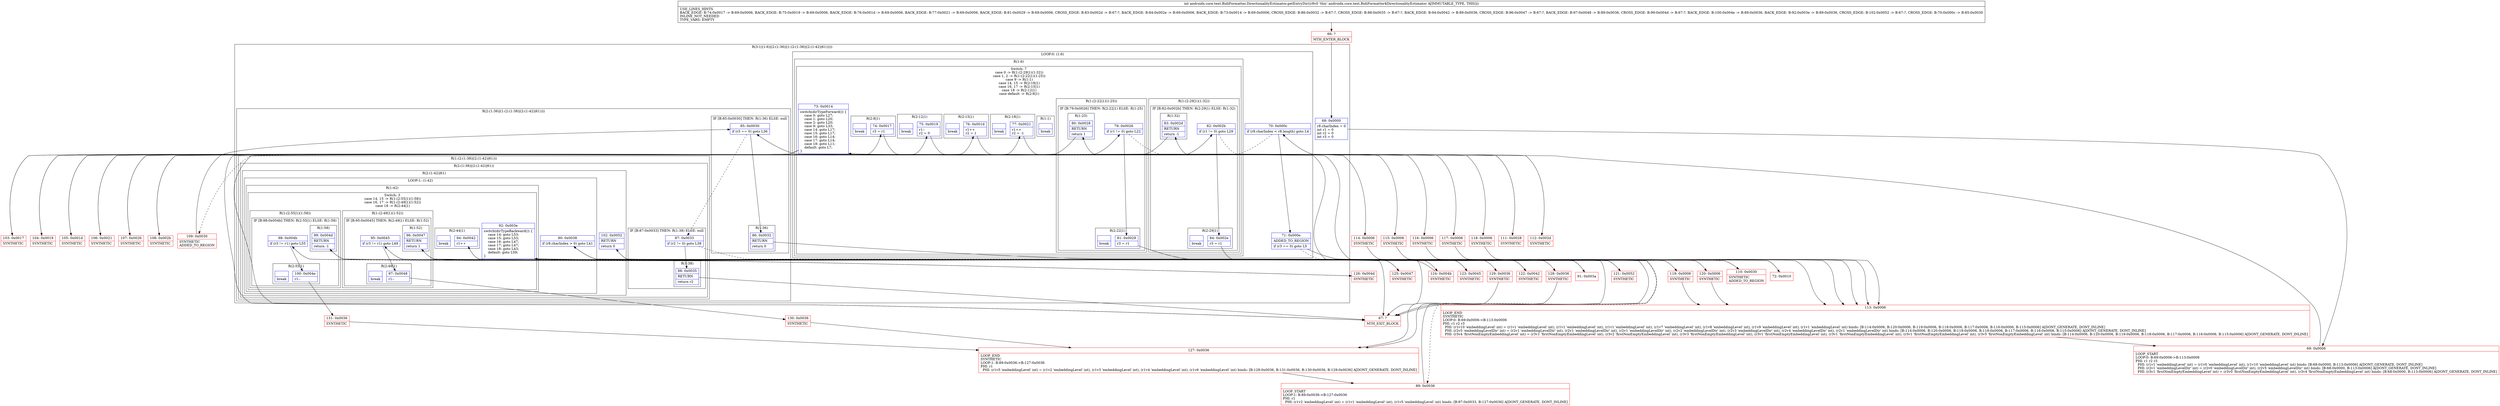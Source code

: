 digraph "CFG forandroidx.core.text.BidiFormatter.DirectionalityEstimator.getEntryDir()I" {
subgraph cluster_Region_1873779235 {
label = "R(3:1|(1:6)|(2:(1:36)|(1:(2:(1:38)|(2:(1:42)|61)))))";
node [shape=record,color=blue];
Node_68 [shape=record,label="{68\:\ 0x0000|r8.charIndex = 0\lint r1 = 0\lint r2 = 0\lint r3 = 0\l}"];
subgraph cluster_LoopRegion_1323594877 {
label = "LOOP:0: (1:6)";
node [shape=record,color=blue];
Node_70 [shape=record,label="{70\:\ 0x000c|if (r8.charIndex \< r8.length) goto L4\l}"];
Node_71 [shape=record,label="{71\:\ 0x000e|ADDED_TO_REGION\l|if (r3 == 0) goto L5\l}"];
subgraph cluster_Region_580735591 {
label = "R(1:6)";
node [shape=record,color=blue];
subgraph cluster_SwitchRegion_1155079298 {
label = "Switch: 7
 case 0 -> R(1:(2:29|1)(1:32))
 case 1, 2 -> R(1:(2:22|1)(1:25))
 case 9 -> R(1:1)
 case 14, 15 -> R(2:18|1)
 case 16, 17 -> R(2:15|1)
 case 18 -> R(2:12|1)
 case default -> R(2:8|1)";
node [shape=record,color=blue];
Node_73 [shape=record,label="{73\:\ 0x0014|switch(dirTypeForward()) \{\l    case 0: goto L27;\l    case 1: goto L20;\l    case 2: goto L20;\l    case 9: goto L33;\l    case 14: goto L17;\l    case 15: goto L17;\l    case 16: goto L14;\l    case 17: goto L14;\l    case 18: goto L11;\l    default: goto L7;\l\}\l}"];
subgraph cluster_Region_1384635208 {
label = "R(1:(2:29|1)(1:32))";
node [shape=record,color=blue];
subgraph cluster_IfRegion_1632561910 {
label = "IF [B:82:0x002b] THEN: R(2:29|1) ELSE: R(1:32)";
node [shape=record,color=blue];
Node_82 [shape=record,label="{82\:\ 0x002b|if (r1 != 0) goto L29\l}"];
subgraph cluster_Region_1134581754 {
label = "R(2:29|1)";
node [shape=record,color=blue];
Node_84 [shape=record,label="{84\:\ 0x002e|r3 = r1\l}"];
Node_InsnContainer_1071414179 [shape=record,label="{|break\l}"];
}
subgraph cluster_Region_1998194773 {
label = "R(1:32)";
node [shape=record,color=blue];
Node_83 [shape=record,label="{83\:\ 0x002d|RETURN\l|return \-1\l}"];
}
}
}
subgraph cluster_Region_2074818360 {
label = "R(1:(2:22|1)(1:25))";
node [shape=record,color=blue];
subgraph cluster_IfRegion_1626245331 {
label = "IF [B:79:0x0026] THEN: R(2:22|1) ELSE: R(1:25)";
node [shape=record,color=blue];
Node_79 [shape=record,label="{79\:\ 0x0026|if (r1 != 0) goto L22\l}"];
subgraph cluster_Region_2095514083 {
label = "R(2:22|1)";
node [shape=record,color=blue];
Node_81 [shape=record,label="{81\:\ 0x0029|r3 = r1\l}"];
Node_InsnContainer_387640990 [shape=record,label="{|break\l}"];
}
subgraph cluster_Region_1262980797 {
label = "R(1:25)";
node [shape=record,color=blue];
Node_80 [shape=record,label="{80\:\ 0x0028|RETURN\l|return 1\l}"];
}
}
}
subgraph cluster_Region_1824030496 {
label = "R(1:1)";
node [shape=record,color=blue];
Node_InsnContainer_1309181816 [shape=record,label="{|break\l}"];
}
subgraph cluster_Region_329657672 {
label = "R(2:18|1)";
node [shape=record,color=blue];
Node_77 [shape=record,label="{77\:\ 0x0021|r1++\lr2 = \-1\l}"];
Node_InsnContainer_245825081 [shape=record,label="{|break\l}"];
}
subgraph cluster_Region_1945768695 {
label = "R(2:15|1)";
node [shape=record,color=blue];
Node_76 [shape=record,label="{76\:\ 0x001d|r1++\lr2 = 1\l}"];
Node_InsnContainer_2044967734 [shape=record,label="{|break\l}"];
}
subgraph cluster_Region_1070884909 {
label = "R(2:12|1)";
node [shape=record,color=blue];
Node_75 [shape=record,label="{75\:\ 0x0019|r1\-\-\lr2 = 0\l}"];
Node_InsnContainer_1452120661 [shape=record,label="{|break\l}"];
}
subgraph cluster_Region_1785220563 {
label = "R(2:8|1)";
node [shape=record,color=blue];
Node_74 [shape=record,label="{74\:\ 0x0017|r3 = r1\l}"];
Node_InsnContainer_1555363003 [shape=record,label="{|break\l}"];
}
}
}
}
subgraph cluster_Region_1700433442 {
label = "R(2:(1:36)|(1:(2:(1:38)|(2:(1:42)|61))))";
node [shape=record,color=blue];
subgraph cluster_IfRegion_573081650 {
label = "IF [B:85:0x0030] THEN: R(1:36) ELSE: null";
node [shape=record,color=blue];
Node_85 [shape=record,label="{85\:\ 0x0030|if (r3 == 0) goto L36\l}"];
subgraph cluster_Region_25473972 {
label = "R(1:36)";
node [shape=record,color=blue];
Node_86 [shape=record,label="{86\:\ 0x0032|RETURN\l|return 0\l}"];
}
}
subgraph cluster_Region_996265699 {
label = "R(1:(2:(1:38)|(2:(1:42)|61)))";
node [shape=record,color=blue];
subgraph cluster_Region_1074525208 {
label = "R(2:(1:38)|(2:(1:42)|61))";
node [shape=record,color=blue];
subgraph cluster_IfRegion_2066125661 {
label = "IF [B:87:0x0033] THEN: R(1:38) ELSE: null";
node [shape=record,color=blue];
Node_87 [shape=record,label="{87\:\ 0x0033|if (r2 != 0) goto L38\l}"];
subgraph cluster_Region_1401446207 {
label = "R(1:38)";
node [shape=record,color=blue];
Node_88 [shape=record,label="{88\:\ 0x0035|RETURN\l|return r2\l}"];
}
}
subgraph cluster_Region_1905346981 {
label = "R(2:(1:42)|61)";
node [shape=record,color=blue];
subgraph cluster_LoopRegion_1428970800 {
label = "LOOP:1: (1:42)";
node [shape=record,color=blue];
Node_90 [shape=record,label="{90\:\ 0x0038|if (r8.charIndex \> 0) goto L41\l}"];
subgraph cluster_Region_1611634592 {
label = "R(1:42)";
node [shape=record,color=blue];
subgraph cluster_SwitchRegion_2142962829 {
label = "Switch: 3
 case 14, 15 -> R(1:(2:55|1)(1:58))
 case 16, 17 -> R(1:(2:49|1)(1:52))
 case 18 -> R(2:44|1)";
node [shape=record,color=blue];
Node_92 [shape=record,label="{92\:\ 0x003e|switch(dirTypeBackward()) \{\l    case 14: goto L53;\l    case 15: goto L53;\l    case 16: goto L47;\l    case 17: goto L47;\l    case 18: goto L43;\l    default: goto L59;\l\}\l}"];
subgraph cluster_Region_68990654 {
label = "R(1:(2:55|1)(1:58))";
node [shape=record,color=blue];
subgraph cluster_IfRegion_733399267 {
label = "IF [B:98:0x004b] THEN: R(2:55|1) ELSE: R(1:58)";
node [shape=record,color=blue];
Node_98 [shape=record,label="{98\:\ 0x004b|if (r3 != r1) goto L55\l}"];
subgraph cluster_Region_1446433098 {
label = "R(2:55|1)";
node [shape=record,color=blue];
Node_100 [shape=record,label="{100\:\ 0x004e|r1\-\-\l}"];
Node_InsnContainer_871280336 [shape=record,label="{|break\l}"];
}
subgraph cluster_Region_792759706 {
label = "R(1:58)";
node [shape=record,color=blue];
Node_99 [shape=record,label="{99\:\ 0x004d|RETURN\l|return \-1\l}"];
}
}
}
subgraph cluster_Region_142113683 {
label = "R(1:(2:49|1)(1:52))";
node [shape=record,color=blue];
subgraph cluster_IfRegion_1066038614 {
label = "IF [B:95:0x0045] THEN: R(2:49|1) ELSE: R(1:52)";
node [shape=record,color=blue];
Node_95 [shape=record,label="{95\:\ 0x0045|if (r3 != r1) goto L49\l}"];
subgraph cluster_Region_1343462947 {
label = "R(2:49|1)";
node [shape=record,color=blue];
Node_97 [shape=record,label="{97\:\ 0x0048|r1\-\-\l}"];
Node_InsnContainer_1764787556 [shape=record,label="{|break\l}"];
}
subgraph cluster_Region_804142780 {
label = "R(1:52)";
node [shape=record,color=blue];
Node_96 [shape=record,label="{96\:\ 0x0047|RETURN\l|return 1\l}"];
}
}
}
subgraph cluster_Region_4964832 {
label = "R(2:44|1)";
node [shape=record,color=blue];
Node_94 [shape=record,label="{94\:\ 0x0042|r1++\l}"];
Node_InsnContainer_82397830 [shape=record,label="{|break\l}"];
}
}
}
}
Node_102 [shape=record,label="{102\:\ 0x0052|RETURN\l|return 0\l}"];
}
}
}
}
}
Node_66 [shape=record,color=red,label="{66\:\ ?|MTH_ENTER_BLOCK\l}"];
Node_69 [shape=record,color=red,label="{69\:\ 0x0006|LOOP_START\lLOOP:0: B:69:0x0006\-\>B:113:0x0006\lPHI: r1 r2 r3 \l  PHI: (r1v1 'embeddingLevel' int) = (r1v0 'embeddingLevel' int), (r1v10 'embeddingLevel' int) binds: [B:68:0x0000, B:113:0x0006] A[DONT_GENERATE, DONT_INLINE]\l  PHI: (r2v1 'embeddingLevelDir' int) = (r2v0 'embeddingLevelDir' int), (r2v5 'embeddingLevelDir' int) binds: [B:68:0x0000, B:113:0x0006] A[DONT_GENERATE, DONT_INLINE]\l  PHI: (r3v1 'firstNonEmptyEmbeddingLevel' int) = (r3v0 'firstNonEmptyEmbeddingLevel' int), (r3v4 'firstNonEmptyEmbeddingLevel' int) binds: [B:68:0x0000, B:113:0x0006] A[DONT_GENERATE, DONT_INLINE]\l}"];
Node_72 [shape=record,color=red,label="{72\:\ 0x0010}"];
Node_103 [shape=record,color=red,label="{103\:\ 0x0017|SYNTHETIC\l}"];
Node_115 [shape=record,color=red,label="{115\:\ 0x0006|SYNTHETIC\l}"];
Node_113 [shape=record,color=red,label="{113\:\ 0x0006|LOOP_END\lSYNTHETIC\lLOOP:0: B:69:0x0006\-\>B:113:0x0006\lPHI: r1 r2 r3 \l  PHI: (r1v10 'embeddingLevel' int) = (r1v1 'embeddingLevel' int), (r1v1 'embeddingLevel' int), (r1v1 'embeddingLevel' int), (r1v7 'embeddingLevel' int), (r1v8 'embeddingLevel' int), (r1v9 'embeddingLevel' int), (r1v1 'embeddingLevel' int) binds: [B:114:0x0006, B:120:0x0006, B:119:0x0006, B:118:0x0006, B:117:0x0006, B:116:0x0006, B:115:0x0006] A[DONT_GENERATE, DONT_INLINE]\l  PHI: (r2v5 'embeddingLevelDir' int) = (r2v1 'embeddingLevelDir' int), (r2v1 'embeddingLevelDir' int), (r2v1 'embeddingLevelDir' int), (r2v2 'embeddingLevelDir' int), (r2v3 'embeddingLevelDir' int), (r2v4 'embeddingLevelDir' int), (r2v1 'embeddingLevelDir' int) binds: [B:114:0x0006, B:120:0x0006, B:119:0x0006, B:118:0x0006, B:117:0x0006, B:116:0x0006, B:115:0x0006] A[DONT_GENERATE, DONT_INLINE]\l  PHI: (r3v4 'firstNonEmptyEmbeddingLevel' int) = (r3v1 'firstNonEmptyEmbeddingLevel' int), (r3v2 'firstNonEmptyEmbeddingLevel' int), (r3v3 'firstNonEmptyEmbeddingLevel' int), (r3v1 'firstNonEmptyEmbeddingLevel' int), (r3v1 'firstNonEmptyEmbeddingLevel' int), (r3v1 'firstNonEmptyEmbeddingLevel' int), (r3v5 'firstNonEmptyEmbeddingLevel' int) binds: [B:114:0x0006, B:120:0x0006, B:119:0x0006, B:118:0x0006, B:117:0x0006, B:116:0x0006, B:115:0x0006] A[DONT_GENERATE, DONT_INLINE]\l}"];
Node_104 [shape=record,color=red,label="{104\:\ 0x0019|SYNTHETIC\l}"];
Node_116 [shape=record,color=red,label="{116\:\ 0x0006|SYNTHETIC\l}"];
Node_105 [shape=record,color=red,label="{105\:\ 0x001d|SYNTHETIC\l}"];
Node_117 [shape=record,color=red,label="{117\:\ 0x0006|SYNTHETIC\l}"];
Node_106 [shape=record,color=red,label="{106\:\ 0x0021|SYNTHETIC\l}"];
Node_118 [shape=record,color=red,label="{118\:\ 0x0006|SYNTHETIC\l}"];
Node_107 [shape=record,color=red,label="{107\:\ 0x0026|SYNTHETIC\l}"];
Node_119 [shape=record,color=red,label="{119\:\ 0x0006|SYNTHETIC\l}"];
Node_111 [shape=record,color=red,label="{111\:\ 0x0028|SYNTHETIC\l}"];
Node_67 [shape=record,color=red,label="{67\:\ ?|MTH_EXIT_BLOCK\l}"];
Node_108 [shape=record,color=red,label="{108\:\ 0x002b|SYNTHETIC\l}"];
Node_120 [shape=record,color=red,label="{120\:\ 0x0006|SYNTHETIC\l}"];
Node_112 [shape=record,color=red,label="{112\:\ 0x002d|SYNTHETIC\l}"];
Node_114 [shape=record,color=red,label="{114\:\ 0x0006|SYNTHETIC\l}"];
Node_110 [shape=record,color=red,label="{110\:\ 0x0030|SYNTHETIC\lADDED_TO_REGION\l}"];
Node_89 [shape=record,color=red,label="{89\:\ 0x0036|LOOP_START\lLOOP:1: B:89:0x0036\-\>B:127:0x0036\lPHI: r1 \l  PHI: (r1v2 'embeddingLevel' int) = (r1v1 'embeddingLevel' int), (r1v5 'embeddingLevel' int) binds: [B:87:0x0033, B:127:0x0036] A[DONT_GENERATE, DONT_INLINE]\l}"];
Node_91 [shape=record,color=red,label="{91\:\ 0x003a}"];
Node_122 [shape=record,color=red,label="{122\:\ 0x0042|SYNTHETIC\l}"];
Node_129 [shape=record,color=red,label="{129\:\ 0x0036|SYNTHETIC\l}"];
Node_127 [shape=record,color=red,label="{127\:\ 0x0036|LOOP_END\lSYNTHETIC\lLOOP:1: B:89:0x0036\-\>B:127:0x0036\lPHI: r1 \l  PHI: (r1v5 'embeddingLevel' int) = (r1v2 'embeddingLevel' int), (r1v3 'embeddingLevel' int), (r1v4 'embeddingLevel' int), (r1v6 'embeddingLevel' int) binds: [B:128:0x0036, B:131:0x0036, B:130:0x0036, B:129:0x0036] A[DONT_GENERATE, DONT_INLINE]\l}"];
Node_123 [shape=record,color=red,label="{123\:\ 0x0045|SYNTHETIC\l}"];
Node_130 [shape=record,color=red,label="{130\:\ 0x0036|SYNTHETIC\l}"];
Node_125 [shape=record,color=red,label="{125\:\ 0x0047|SYNTHETIC\l}"];
Node_124 [shape=record,color=red,label="{124\:\ 0x004b|SYNTHETIC\l}"];
Node_131 [shape=record,color=red,label="{131\:\ 0x0036|SYNTHETIC\l}"];
Node_126 [shape=record,color=red,label="{126\:\ 0x004d|SYNTHETIC\l}"];
Node_128 [shape=record,color=red,label="{128\:\ 0x0036|SYNTHETIC\l}"];
Node_121 [shape=record,color=red,label="{121\:\ 0x0052|SYNTHETIC\l}"];
Node_109 [shape=record,color=red,label="{109\:\ 0x0030|SYNTHETIC\lADDED_TO_REGION\l}"];
MethodNode[shape=record,label="{int androidx.core.text.BidiFormatter.DirectionalityEstimator.getEntryDir((r8v0 'this' androidx.core.text.BidiFormatter$DirectionalityEstimator A[IMMUTABLE_TYPE, THIS]))  | USE_LINES_HINTS\lBACK_EDGE: B:74:0x0017 \-\> B:69:0x0006, BACK_EDGE: B:75:0x0019 \-\> B:69:0x0006, BACK_EDGE: B:76:0x001d \-\> B:69:0x0006, BACK_EDGE: B:77:0x0021 \-\> B:69:0x0006, BACK_EDGE: B:81:0x0029 \-\> B:69:0x0006, CROSS_EDGE: B:83:0x002d \-\> B:67:?, BACK_EDGE: B:84:0x002e \-\> B:69:0x0006, BACK_EDGE: B:73:0x0014 \-\> B:69:0x0006, CROSS_EDGE: B:86:0x0032 \-\> B:67:?, CROSS_EDGE: B:88:0x0035 \-\> B:67:?, BACK_EDGE: B:94:0x0042 \-\> B:89:0x0036, CROSS_EDGE: B:96:0x0047 \-\> B:67:?, BACK_EDGE: B:97:0x0048 \-\> B:89:0x0036, CROSS_EDGE: B:99:0x004d \-\> B:67:?, BACK_EDGE: B:100:0x004e \-\> B:89:0x0036, BACK_EDGE: B:92:0x003e \-\> B:89:0x0036, CROSS_EDGE: B:102:0x0052 \-\> B:67:?, CROSS_EDGE: B:70:0x000c \-\> B:85:0x0030\lINLINE_NOT_NEEDED\lTYPE_VARS: EMPTY\l}"];
MethodNode -> Node_66;Node_68 -> Node_69;
Node_70 -> Node_71;
Node_70 -> Node_109[style=dashed];
Node_71 -> Node_72;
Node_71 -> Node_110[style=dashed];
Node_73 -> Node_103;
Node_73 -> Node_104;
Node_73 -> Node_105;
Node_73 -> Node_106;
Node_73 -> Node_107;
Node_73 -> Node_108;
Node_73 -> Node_114;
Node_82 -> Node_84;
Node_82 -> Node_112[style=dashed];
Node_84 -> Node_120;
Node_83 -> Node_67;
Node_79 -> Node_81;
Node_79 -> Node_111[style=dashed];
Node_81 -> Node_119;
Node_80 -> Node_67;
Node_77 -> Node_118;
Node_76 -> Node_117;
Node_75 -> Node_116;
Node_74 -> Node_115;
Node_85 -> Node_86;
Node_85 -> Node_87[style=dashed];
Node_86 -> Node_67;
Node_87 -> Node_88;
Node_87 -> Node_89[style=dashed];
Node_88 -> Node_67;
Node_90 -> Node_91;
Node_90 -> Node_121[style=dashed];
Node_92 -> Node_122;
Node_92 -> Node_123;
Node_92 -> Node_124;
Node_92 -> Node_128;
Node_98 -> Node_100;
Node_98 -> Node_126[style=dashed];
Node_100 -> Node_131;
Node_99 -> Node_67;
Node_95 -> Node_97;
Node_95 -> Node_125[style=dashed];
Node_97 -> Node_130;
Node_96 -> Node_67;
Node_94 -> Node_129;
Node_102 -> Node_67;
Node_66 -> Node_68;
Node_69 -> Node_70;
Node_72 -> Node_73;
Node_103 -> Node_74;
Node_115 -> Node_113;
Node_113 -> Node_69;
Node_104 -> Node_75;
Node_116 -> Node_113;
Node_105 -> Node_76;
Node_117 -> Node_113;
Node_106 -> Node_77;
Node_118 -> Node_113;
Node_107 -> Node_79;
Node_119 -> Node_113;
Node_111 -> Node_80;
Node_108 -> Node_82;
Node_120 -> Node_113;
Node_112 -> Node_83;
Node_114 -> Node_113;
Node_110 -> Node_85;
Node_89 -> Node_90;
Node_91 -> Node_92;
Node_122 -> Node_94;
Node_129 -> Node_127;
Node_127 -> Node_89;
Node_123 -> Node_95;
Node_130 -> Node_127;
Node_125 -> Node_96;
Node_124 -> Node_98;
Node_131 -> Node_127;
Node_126 -> Node_99;
Node_128 -> Node_127;
Node_121 -> Node_102;
Node_109 -> Node_85;
}

